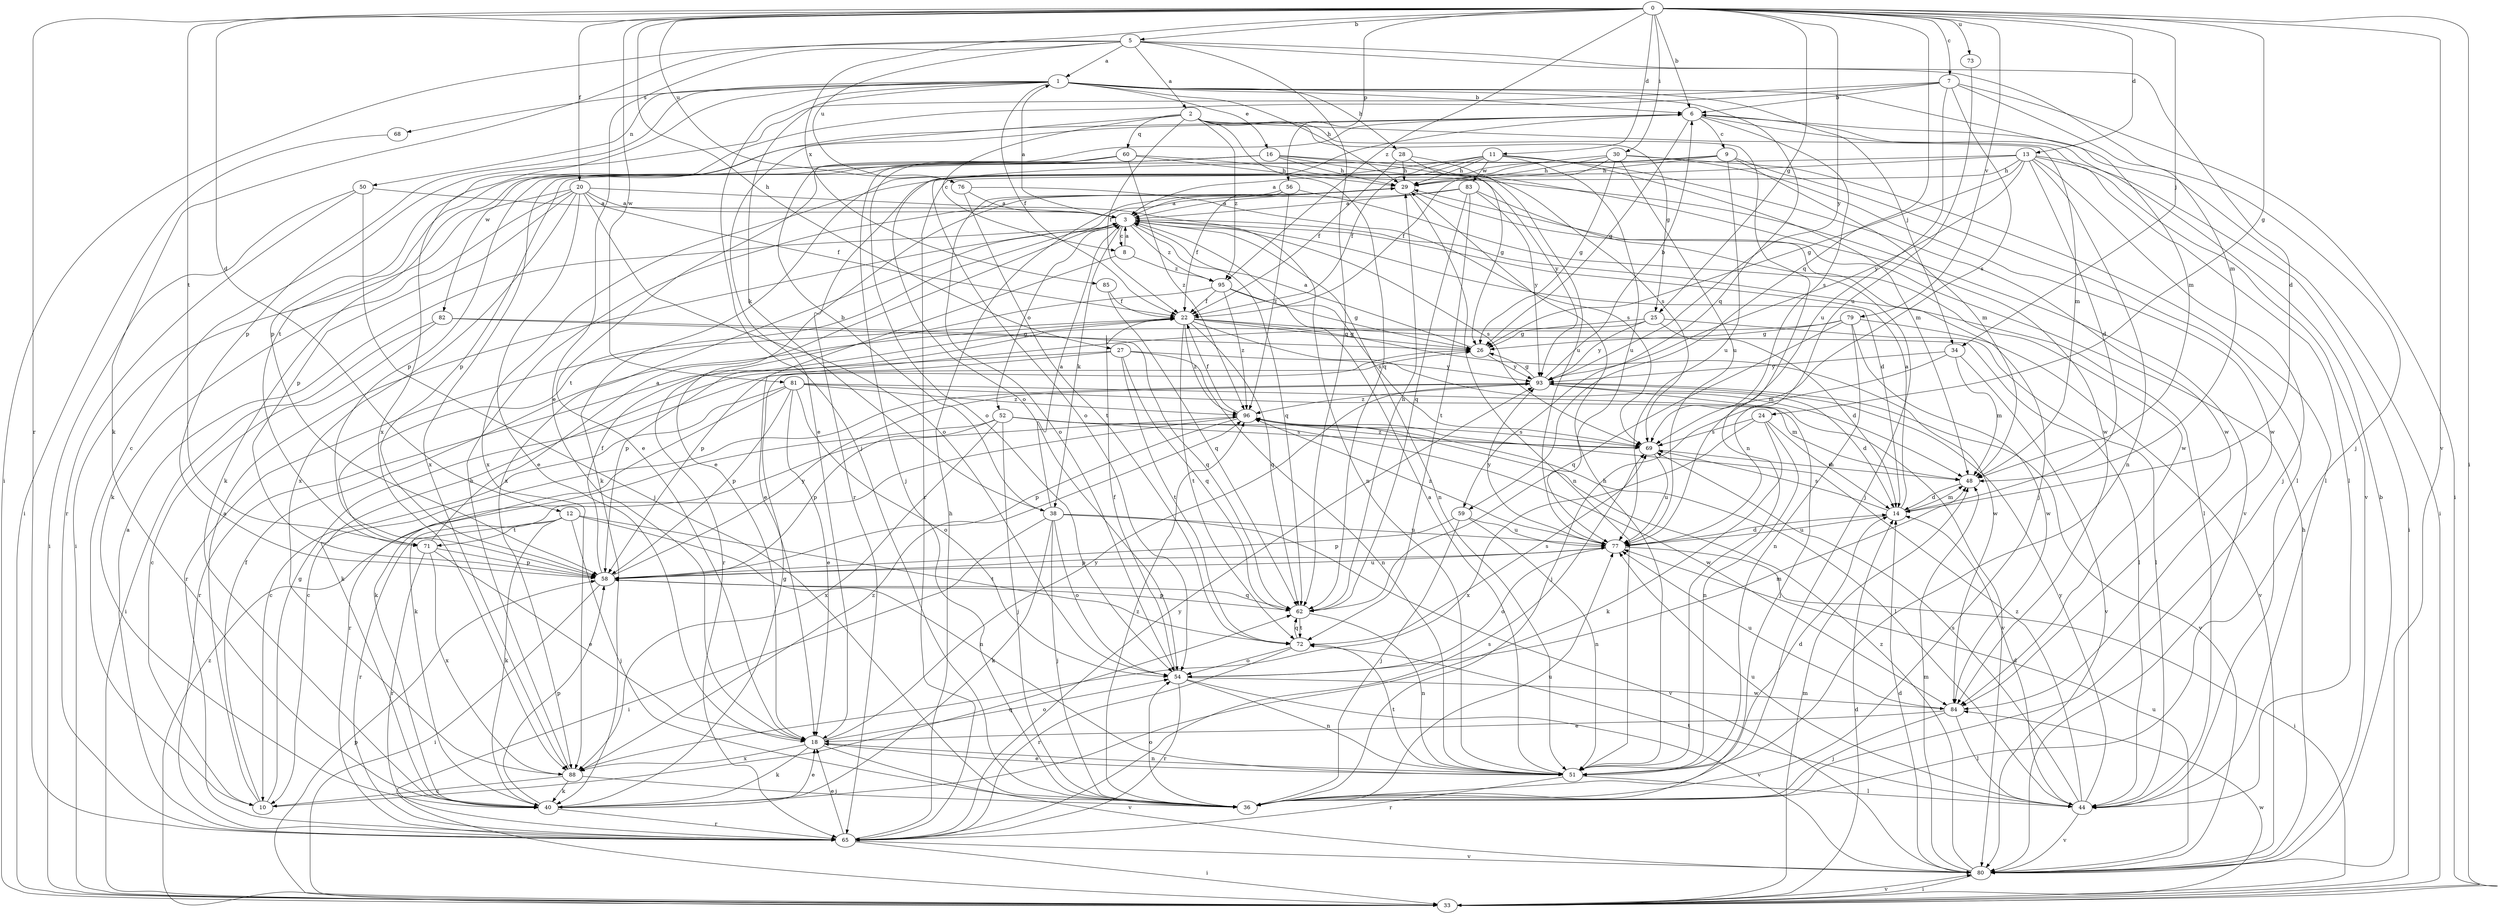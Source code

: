 strict digraph  {
0;
1;
2;
3;
5;
6;
7;
8;
9;
10;
11;
12;
13;
14;
16;
18;
20;
22;
24;
25;
26;
27;
28;
29;
30;
33;
34;
36;
38;
40;
44;
48;
50;
51;
52;
54;
56;
58;
59;
60;
62;
65;
68;
69;
71;
72;
73;
76;
77;
79;
80;
81;
82;
83;
84;
85;
88;
93;
95;
96;
0 -> 5  [label=b];
0 -> 6  [label=b];
0 -> 7  [label=c];
0 -> 11  [label=d];
0 -> 12  [label=d];
0 -> 13  [label=d];
0 -> 20  [label=f];
0 -> 24  [label=g];
0 -> 25  [label=g];
0 -> 27  [label=h];
0 -> 30  [label=i];
0 -> 33  [label=i];
0 -> 34  [label=j];
0 -> 56  [label=p];
0 -> 59  [label=q];
0 -> 65  [label=r];
0 -> 71  [label=t];
0 -> 73  [label=u];
0 -> 76  [label=u];
0 -> 79  [label=v];
0 -> 80  [label=v];
0 -> 81  [label=w];
0 -> 85  [label=x];
0 -> 93  [label=y];
0 -> 95  [label=z];
1 -> 6  [label=b];
1 -> 16  [label=e];
1 -> 22  [label=f];
1 -> 28  [label=h];
1 -> 29  [label=h];
1 -> 34  [label=j];
1 -> 36  [label=j];
1 -> 38  [label=k];
1 -> 48  [label=m];
1 -> 50  [label=n];
1 -> 58  [label=p];
1 -> 59  [label=q];
1 -> 68  [label=s];
1 -> 88  [label=x];
2 -> 8  [label=c];
2 -> 22  [label=f];
2 -> 25  [label=g];
2 -> 48  [label=m];
2 -> 51  [label=n];
2 -> 60  [label=q];
2 -> 62  [label=q];
2 -> 82  [label=w];
2 -> 95  [label=z];
3 -> 1  [label=a];
3 -> 8  [label=c];
3 -> 14  [label=d];
3 -> 38  [label=k];
3 -> 44  [label=l];
3 -> 51  [label=n];
3 -> 52  [label=o];
3 -> 62  [label=q];
3 -> 69  [label=s];
3 -> 71  [label=t];
3 -> 95  [label=z];
5 -> 1  [label=a];
5 -> 2  [label=a];
5 -> 14  [label=d];
5 -> 18  [label=e];
5 -> 33  [label=i];
5 -> 40  [label=k];
5 -> 48  [label=m];
5 -> 62  [label=q];
5 -> 76  [label=u];
6 -> 9  [label=c];
6 -> 18  [label=e];
6 -> 26  [label=g];
6 -> 33  [label=i];
6 -> 54  [label=o];
6 -> 69  [label=s];
6 -> 71  [label=t];
6 -> 80  [label=v];
7 -> 6  [label=b];
7 -> 10  [label=c];
7 -> 33  [label=i];
7 -> 36  [label=j];
7 -> 58  [label=p];
7 -> 69  [label=s];
7 -> 77  [label=u];
8 -> 3  [label=a];
8 -> 18  [label=e];
8 -> 95  [label=z];
9 -> 29  [label=h];
9 -> 44  [label=l];
9 -> 48  [label=m];
9 -> 54  [label=o];
9 -> 58  [label=p];
9 -> 77  [label=u];
10 -> 3  [label=a];
10 -> 22  [label=f];
10 -> 26  [label=g];
10 -> 62  [label=q];
11 -> 22  [label=f];
11 -> 29  [label=h];
11 -> 40  [label=k];
11 -> 48  [label=m];
11 -> 65  [label=r];
11 -> 77  [label=u];
11 -> 83  [label=w];
11 -> 84  [label=w];
12 -> 36  [label=j];
12 -> 40  [label=k];
12 -> 51  [label=n];
12 -> 65  [label=r];
12 -> 71  [label=t];
12 -> 72  [label=t];
13 -> 14  [label=d];
13 -> 26  [label=g];
13 -> 29  [label=h];
13 -> 33  [label=i];
13 -> 36  [label=j];
13 -> 44  [label=l];
13 -> 51  [label=n];
13 -> 65  [label=r];
13 -> 88  [label=x];
13 -> 93  [label=y];
14 -> 3  [label=a];
14 -> 48  [label=m];
14 -> 69  [label=s];
14 -> 77  [label=u];
16 -> 29  [label=h];
16 -> 40  [label=k];
16 -> 58  [label=p];
16 -> 69  [label=s];
16 -> 84  [label=w];
16 -> 88  [label=x];
16 -> 93  [label=y];
18 -> 40  [label=k];
18 -> 51  [label=n];
18 -> 54  [label=o];
18 -> 80  [label=v];
18 -> 88  [label=x];
18 -> 93  [label=y];
20 -> 3  [label=a];
20 -> 18  [label=e];
20 -> 22  [label=f];
20 -> 33  [label=i];
20 -> 40  [label=k];
20 -> 51  [label=n];
20 -> 54  [label=o];
20 -> 58  [label=p];
20 -> 88  [label=x];
22 -> 26  [label=g];
22 -> 44  [label=l];
22 -> 48  [label=m];
22 -> 62  [label=q];
22 -> 65  [label=r];
22 -> 72  [label=t];
22 -> 84  [label=w];
22 -> 96  [label=z];
24 -> 14  [label=d];
24 -> 40  [label=k];
24 -> 51  [label=n];
24 -> 69  [label=s];
24 -> 88  [label=x];
25 -> 14  [label=d];
25 -> 26  [label=g];
25 -> 44  [label=l];
25 -> 58  [label=p];
25 -> 93  [label=y];
26 -> 3  [label=a];
26 -> 93  [label=y];
27 -> 40  [label=k];
27 -> 51  [label=n];
27 -> 62  [label=q];
27 -> 65  [label=r];
27 -> 72  [label=t];
27 -> 93  [label=y];
28 -> 22  [label=f];
28 -> 26  [label=g];
28 -> 29  [label=h];
28 -> 77  [label=u];
29 -> 3  [label=a];
29 -> 18  [label=e];
29 -> 51  [label=n];
29 -> 84  [label=w];
30 -> 3  [label=a];
30 -> 22  [label=f];
30 -> 26  [label=g];
30 -> 29  [label=h];
30 -> 44  [label=l];
30 -> 77  [label=u];
30 -> 84  [label=w];
33 -> 14  [label=d];
33 -> 48  [label=m];
33 -> 58  [label=p];
33 -> 80  [label=v];
33 -> 84  [label=w];
33 -> 96  [label=z];
34 -> 36  [label=j];
34 -> 48  [label=m];
34 -> 80  [label=v];
34 -> 93  [label=y];
36 -> 54  [label=o];
36 -> 77  [label=u];
36 -> 96  [label=z];
38 -> 3  [label=a];
38 -> 6  [label=b];
38 -> 33  [label=i];
38 -> 36  [label=j];
38 -> 40  [label=k];
38 -> 54  [label=o];
38 -> 77  [label=u];
38 -> 80  [label=v];
40 -> 18  [label=e];
40 -> 26  [label=g];
40 -> 58  [label=p];
40 -> 65  [label=r];
44 -> 14  [label=d];
44 -> 69  [label=s];
44 -> 72  [label=t];
44 -> 77  [label=u];
44 -> 80  [label=v];
44 -> 93  [label=y];
44 -> 96  [label=z];
48 -> 14  [label=d];
50 -> 3  [label=a];
50 -> 33  [label=i];
50 -> 36  [label=j];
50 -> 65  [label=r];
51 -> 3  [label=a];
51 -> 14  [label=d];
51 -> 18  [label=e];
51 -> 29  [label=h];
51 -> 44  [label=l];
51 -> 65  [label=r];
51 -> 72  [label=t];
52 -> 36  [label=j];
52 -> 44  [label=l];
52 -> 58  [label=p];
52 -> 65  [label=r];
52 -> 69  [label=s];
52 -> 84  [label=w];
52 -> 88  [label=x];
54 -> 22  [label=f];
54 -> 48  [label=m];
54 -> 51  [label=n];
54 -> 65  [label=r];
54 -> 80  [label=v];
54 -> 84  [label=w];
56 -> 3  [label=a];
56 -> 22  [label=f];
56 -> 36  [label=j];
56 -> 54  [label=o];
56 -> 96  [label=z];
58 -> 22  [label=f];
58 -> 33  [label=i];
58 -> 62  [label=q];
58 -> 77  [label=u];
58 -> 93  [label=y];
59 -> 36  [label=j];
59 -> 51  [label=n];
59 -> 58  [label=p];
59 -> 77  [label=u];
60 -> 18  [label=e];
60 -> 29  [label=h];
60 -> 36  [label=j];
60 -> 54  [label=o];
60 -> 80  [label=v];
60 -> 96  [label=z];
62 -> 29  [label=h];
62 -> 51  [label=n];
62 -> 58  [label=p];
62 -> 72  [label=t];
65 -> 3  [label=a];
65 -> 18  [label=e];
65 -> 29  [label=h];
65 -> 33  [label=i];
65 -> 69  [label=s];
65 -> 80  [label=v];
65 -> 93  [label=y];
68 -> 33  [label=i];
69 -> 48  [label=m];
69 -> 77  [label=u];
69 -> 96  [label=z];
71 -> 3  [label=a];
71 -> 18  [label=e];
71 -> 58  [label=p];
71 -> 65  [label=r];
71 -> 88  [label=x];
72 -> 54  [label=o];
72 -> 62  [label=q];
72 -> 65  [label=r];
72 -> 69  [label=s];
73 -> 77  [label=u];
76 -> 3  [label=a];
76 -> 69  [label=s];
76 -> 72  [label=t];
77 -> 14  [label=d];
77 -> 33  [label=i];
77 -> 54  [label=o];
77 -> 58  [label=p];
77 -> 93  [label=y];
77 -> 96  [label=z];
79 -> 26  [label=g];
79 -> 51  [label=n];
79 -> 58  [label=p];
79 -> 62  [label=q];
79 -> 80  [label=v];
79 -> 84  [label=w];
80 -> 6  [label=b];
80 -> 14  [label=d];
80 -> 29  [label=h];
80 -> 33  [label=i];
80 -> 48  [label=m];
80 -> 77  [label=u];
80 -> 96  [label=z];
81 -> 10  [label=c];
81 -> 18  [label=e];
81 -> 40  [label=k];
81 -> 48  [label=m];
81 -> 54  [label=o];
81 -> 58  [label=p];
81 -> 80  [label=v];
81 -> 96  [label=z];
82 -> 10  [label=c];
82 -> 26  [label=g];
82 -> 33  [label=i];
82 -> 62  [label=q];
83 -> 3  [label=a];
83 -> 36  [label=j];
83 -> 62  [label=q];
83 -> 72  [label=t];
83 -> 88  [label=x];
83 -> 93  [label=y];
84 -> 18  [label=e];
84 -> 36  [label=j];
84 -> 44  [label=l];
84 -> 77  [label=u];
85 -> 22  [label=f];
85 -> 62  [label=q];
88 -> 10  [label=c];
88 -> 29  [label=h];
88 -> 36  [label=j];
88 -> 40  [label=k];
88 -> 96  [label=z];
93 -> 6  [label=b];
93 -> 10  [label=c];
93 -> 14  [label=d];
93 -> 26  [label=g];
93 -> 36  [label=j];
93 -> 80  [label=v];
93 -> 96  [label=z];
95 -> 22  [label=f];
95 -> 26  [label=g];
95 -> 65  [label=r];
95 -> 69  [label=s];
95 -> 96  [label=z];
96 -> 22  [label=f];
96 -> 40  [label=k];
96 -> 58  [label=p];
96 -> 69  [label=s];
}

